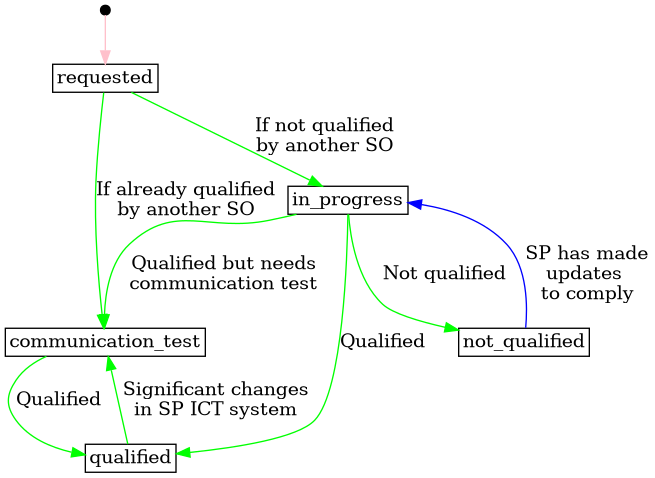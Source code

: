 @startdot service_provider_product_application_status
digraph G {
    layout=dot;
    overlap=false;

    node [shape=rect,width=0.1,height=0.1,margin=0.04];

    start [shape=point];

    // status
    requested;
    communication_test;
    in_progress;
    qualified;
    not_qualified


    start -> requested [label="", color="pink"];
    requested-> communication_test [label="If already qualified\nby another SO", color="green"];
    requested -> in_progress [label="If not qualified\nby another SO", color="green"];
    in_progress -> communication_test [label="Qualified but needs\ncommunication test", color="green"];
    in_progress -> not_qualified [label="Not qualified", color="green"];
    in_progress -> qualified [label="Qualified", color="green"];
    communication_test -> qualified [label="Qualified", color="green"];
    qualified -> communication_test [label="Significant changes\nin SP ICT system", color="green"];
    not_qualified -> in_progress [label="SP has made\nupdates \nto comply", color="blue"];
}
@enddot
